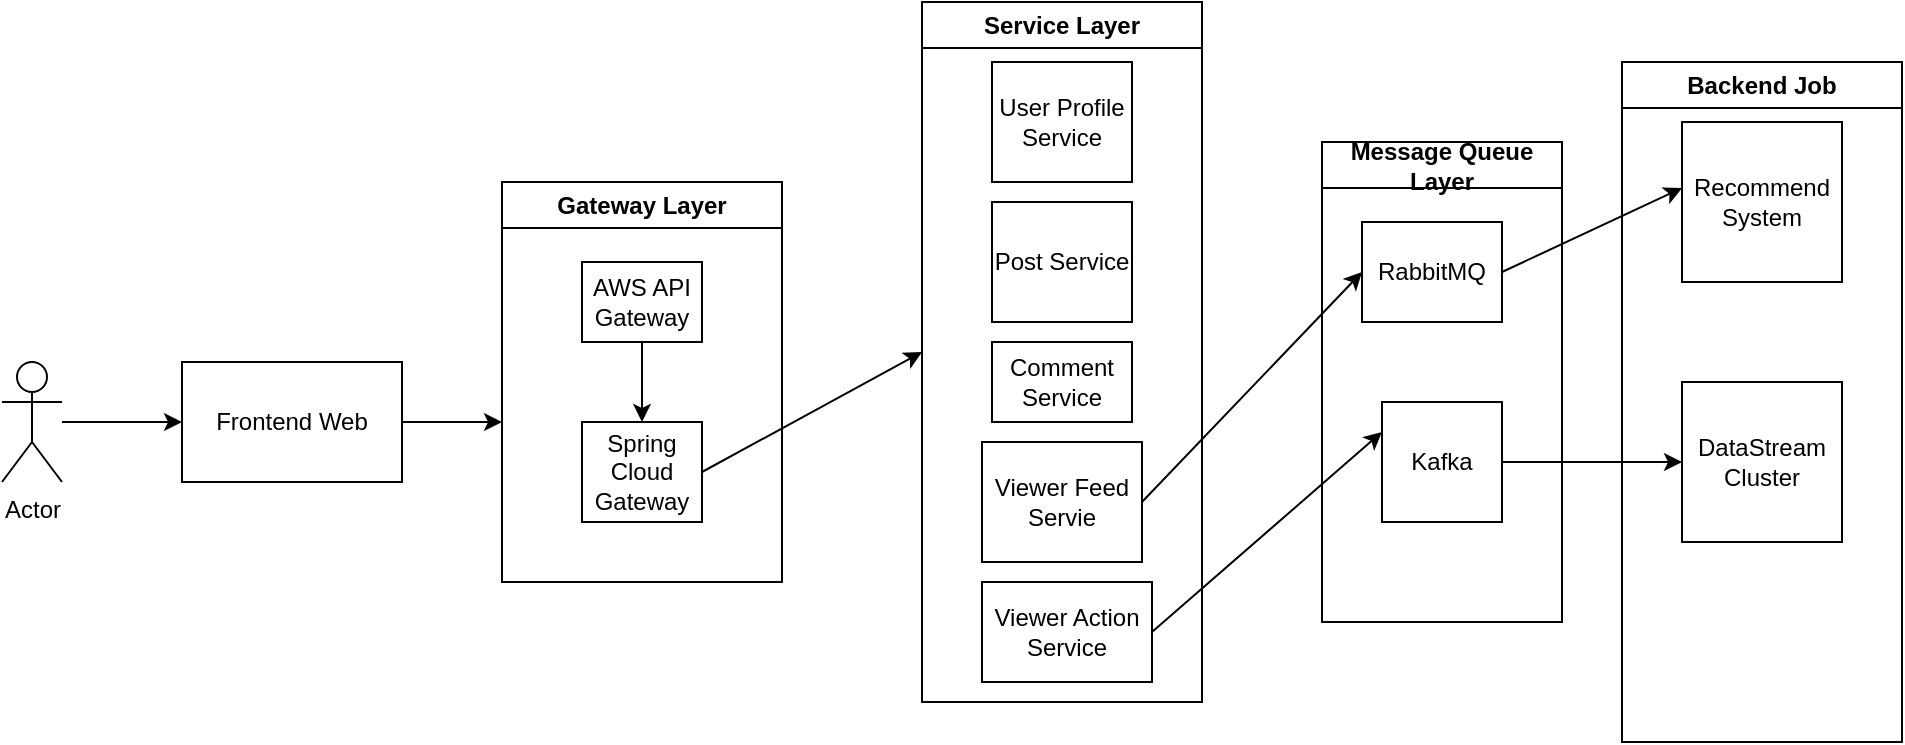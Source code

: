<mxfile version="24.7.17">
  <diagram name="Page-1" id="d5h1j7_ny6zi2uZt1NjX">
    <mxGraphModel dx="1026" dy="743" grid="1" gridSize="10" guides="1" tooltips="1" connect="1" arrows="1" fold="1" page="1" pageScale="1" pageWidth="850" pageHeight="1100" math="0" shadow="0">
      <root>
        <mxCell id="0" />
        <mxCell id="1" parent="0" />
        <mxCell id="qL1kff-K40JFp7RRQfDL-1" value="Actor" style="shape=umlActor;verticalLabelPosition=bottom;verticalAlign=top;html=1;outlineConnect=0;" parent="1" vertex="1">
          <mxGeometry x="40" y="250" width="30" height="60" as="geometry" />
        </mxCell>
        <mxCell id="qL1kff-K40JFp7RRQfDL-3" value="Frontend Web" style="rounded=0;whiteSpace=wrap;html=1;" parent="1" vertex="1">
          <mxGeometry x="130" y="250" width="110" height="60" as="geometry" />
        </mxCell>
        <mxCell id="qL1kff-K40JFp7RRQfDL-9" value="" style="endArrow=classic;html=1;rounded=0;exitX=1;exitY=0.5;exitDx=0;exitDy=0;entryX=0;entryY=0.5;entryDx=0;entryDy=0;" parent="1" source="qL1kff-K40JFp7RRQfDL-3" edge="1">
          <mxGeometry width="50" height="50" relative="1" as="geometry">
            <mxPoint x="420" y="300" as="sourcePoint" />
            <mxPoint x="290" y="280" as="targetPoint" />
          </mxGeometry>
        </mxCell>
        <mxCell id="qL1kff-K40JFp7RRQfDL-11" value="" style="endArrow=classic;html=1;rounded=0;entryX=0;entryY=0.5;entryDx=0;entryDy=0;" parent="1" source="qL1kff-K40JFp7RRQfDL-1" target="qL1kff-K40JFp7RRQfDL-3" edge="1">
          <mxGeometry width="50" height="50" relative="1" as="geometry">
            <mxPoint x="480" y="230" as="sourcePoint" />
            <mxPoint x="530" y="180" as="targetPoint" />
          </mxGeometry>
        </mxCell>
        <mxCell id="qL1kff-K40JFp7RRQfDL-14" value="Gateway Layer" style="swimlane;whiteSpace=wrap;html=1;" parent="1" vertex="1">
          <mxGeometry x="290" y="160" width="140" height="200" as="geometry" />
        </mxCell>
        <mxCell id="qL1kff-K40JFp7RRQfDL-17" value="AWS API Gateway" style="rounded=0;whiteSpace=wrap;html=1;" parent="qL1kff-K40JFp7RRQfDL-14" vertex="1">
          <mxGeometry x="40" y="40" width="60" height="40" as="geometry" />
        </mxCell>
        <mxCell id="qL1kff-K40JFp7RRQfDL-18" value="Spring Cloud Gateway" style="rounded=0;whiteSpace=wrap;html=1;" parent="qL1kff-K40JFp7RRQfDL-14" vertex="1">
          <mxGeometry x="40" y="120" width="60" height="50" as="geometry" />
        </mxCell>
        <mxCell id="qL1kff-K40JFp7RRQfDL-19" value="" style="endArrow=classic;html=1;rounded=0;exitX=0.5;exitY=1;exitDx=0;exitDy=0;entryX=0.5;entryY=0;entryDx=0;entryDy=0;" parent="qL1kff-K40JFp7RRQfDL-14" source="qL1kff-K40JFp7RRQfDL-17" target="qL1kff-K40JFp7RRQfDL-18" edge="1">
          <mxGeometry width="50" height="50" relative="1" as="geometry">
            <mxPoint x="210" y="40" as="sourcePoint" />
            <mxPoint x="260" y="-10" as="targetPoint" />
          </mxGeometry>
        </mxCell>
        <mxCell id="qL1kff-K40JFp7RRQfDL-21" value="Service Layer" style="swimlane;whiteSpace=wrap;html=1;" parent="1" vertex="1">
          <mxGeometry x="500" y="70" width="140" height="350" as="geometry" />
        </mxCell>
        <mxCell id="qL1kff-K40JFp7RRQfDL-22" value="User Profile Service" style="rounded=0;whiteSpace=wrap;html=1;" parent="qL1kff-K40JFp7RRQfDL-21" vertex="1">
          <mxGeometry x="35" y="30" width="70" height="60" as="geometry" />
        </mxCell>
        <mxCell id="qL1kff-K40JFp7RRQfDL-23" value="Post Service" style="rounded=0;whiteSpace=wrap;html=1;" parent="qL1kff-K40JFp7RRQfDL-21" vertex="1">
          <mxGeometry x="35" y="100" width="70" height="60" as="geometry" />
        </mxCell>
        <mxCell id="qL1kff-K40JFp7RRQfDL-26" value="Viewer Action Service" style="rounded=0;whiteSpace=wrap;html=1;" parent="qL1kff-K40JFp7RRQfDL-21" vertex="1">
          <mxGeometry x="30" y="290" width="85" height="50" as="geometry" />
        </mxCell>
        <mxCell id="qL1kff-K40JFp7RRQfDL-41" value="Viewer Feed&lt;div&gt;Servie&lt;/div&gt;" style="rounded=0;whiteSpace=wrap;html=1;" parent="qL1kff-K40JFp7RRQfDL-21" vertex="1">
          <mxGeometry x="30" y="220" width="80" height="60" as="geometry" />
        </mxCell>
        <mxCell id="qL1kff-K40JFp7RRQfDL-49" value="Comment Service" style="rounded=0;whiteSpace=wrap;html=1;" parent="qL1kff-K40JFp7RRQfDL-21" vertex="1">
          <mxGeometry x="35" y="170" width="70" height="40" as="geometry" />
        </mxCell>
        <mxCell id="qL1kff-K40JFp7RRQfDL-24" value="" style="endArrow=classic;html=1;rounded=0;exitX=1;exitY=0.5;exitDx=0;exitDy=0;entryX=0;entryY=0.5;entryDx=0;entryDy=0;" parent="1" source="qL1kff-K40JFp7RRQfDL-18" target="qL1kff-K40JFp7RRQfDL-21" edge="1">
          <mxGeometry width="50" height="50" relative="1" as="geometry">
            <mxPoint x="500" y="240" as="sourcePoint" />
            <mxPoint x="500" y="250" as="targetPoint" />
          </mxGeometry>
        </mxCell>
        <mxCell id="qL1kff-K40JFp7RRQfDL-32" value="Message Queue Layer" style="swimlane;whiteSpace=wrap;html=1;" parent="1" vertex="1">
          <mxGeometry x="700" y="140" width="120" height="240" as="geometry" />
        </mxCell>
        <mxCell id="qL1kff-K40JFp7RRQfDL-33" value="Kafka" style="whiteSpace=wrap;html=1;aspect=fixed;" parent="qL1kff-K40JFp7RRQfDL-32" vertex="1">
          <mxGeometry x="30" y="130" width="60" height="60" as="geometry" />
        </mxCell>
        <mxCell id="qL1kff-K40JFp7RRQfDL-42" value="RabbitMQ" style="rounded=0;whiteSpace=wrap;html=1;" parent="qL1kff-K40JFp7RRQfDL-32" vertex="1">
          <mxGeometry x="20" y="40" width="70" height="50" as="geometry" />
        </mxCell>
        <mxCell id="qL1kff-K40JFp7RRQfDL-34" value="" style="endArrow=classic;html=1;rounded=0;exitX=1;exitY=0.5;exitDx=0;exitDy=0;entryX=0;entryY=0.25;entryDx=0;entryDy=0;" parent="1" source="qL1kff-K40JFp7RRQfDL-26" target="qL1kff-K40JFp7RRQfDL-33" edge="1">
          <mxGeometry width="50" height="50" relative="1" as="geometry">
            <mxPoint x="630" y="320" as="sourcePoint" />
            <mxPoint x="680" y="270" as="targetPoint" />
          </mxGeometry>
        </mxCell>
        <mxCell id="qL1kff-K40JFp7RRQfDL-38" value="Backend Job" style="swimlane;whiteSpace=wrap;html=1;" parent="1" vertex="1">
          <mxGeometry x="850" y="100" width="140" height="340" as="geometry" />
        </mxCell>
        <mxCell id="qL1kff-K40JFp7RRQfDL-40" value="Recommend&lt;div&gt;System&lt;/div&gt;" style="whiteSpace=wrap;html=1;aspect=fixed;" parent="qL1kff-K40JFp7RRQfDL-38" vertex="1">
          <mxGeometry x="30" y="30" width="80" height="80" as="geometry" />
        </mxCell>
        <mxCell id="qL1kff-K40JFp7RRQfDL-43" value="DataStream Cluster" style="whiteSpace=wrap;html=1;aspect=fixed;" parent="qL1kff-K40JFp7RRQfDL-38" vertex="1">
          <mxGeometry x="30" y="160" width="80" height="80" as="geometry" />
        </mxCell>
        <mxCell id="qL1kff-K40JFp7RRQfDL-44" value="" style="endArrow=classic;html=1;rounded=0;exitX=1;exitY=0.5;exitDx=0;exitDy=0;entryX=0;entryY=0.413;entryDx=0;entryDy=0;entryPerimeter=0;" parent="1" source="qL1kff-K40JFp7RRQfDL-42" target="qL1kff-K40JFp7RRQfDL-40" edge="1">
          <mxGeometry width="50" height="50" relative="1" as="geometry">
            <mxPoint x="540" y="190" as="sourcePoint" />
            <mxPoint x="710" y="200" as="targetPoint" />
          </mxGeometry>
        </mxCell>
        <mxCell id="qL1kff-K40JFp7RRQfDL-45" value="" style="endArrow=classic;html=1;rounded=0;exitX=1;exitY=0.5;exitDx=0;exitDy=0;entryX=0;entryY=0.5;entryDx=0;entryDy=0;" parent="1" source="qL1kff-K40JFp7RRQfDL-33" target="qL1kff-K40JFp7RRQfDL-43" edge="1">
          <mxGeometry width="50" height="50" relative="1" as="geometry">
            <mxPoint x="540" y="190" as="sourcePoint" />
            <mxPoint x="870" y="290" as="targetPoint" />
          </mxGeometry>
        </mxCell>
        <mxCell id="qL1kff-K40JFp7RRQfDL-47" value="" style="endArrow=classic;html=1;rounded=0;entryX=0;entryY=0.5;entryDx=0;entryDy=0;exitX=1;exitY=0.5;exitDx=0;exitDy=0;" parent="1" source="qL1kff-K40JFp7RRQfDL-41" target="qL1kff-K40JFp7RRQfDL-42" edge="1">
          <mxGeometry width="50" height="50" relative="1" as="geometry">
            <mxPoint x="540" y="190" as="sourcePoint" />
            <mxPoint x="590" y="140" as="targetPoint" />
          </mxGeometry>
        </mxCell>
      </root>
    </mxGraphModel>
  </diagram>
</mxfile>
